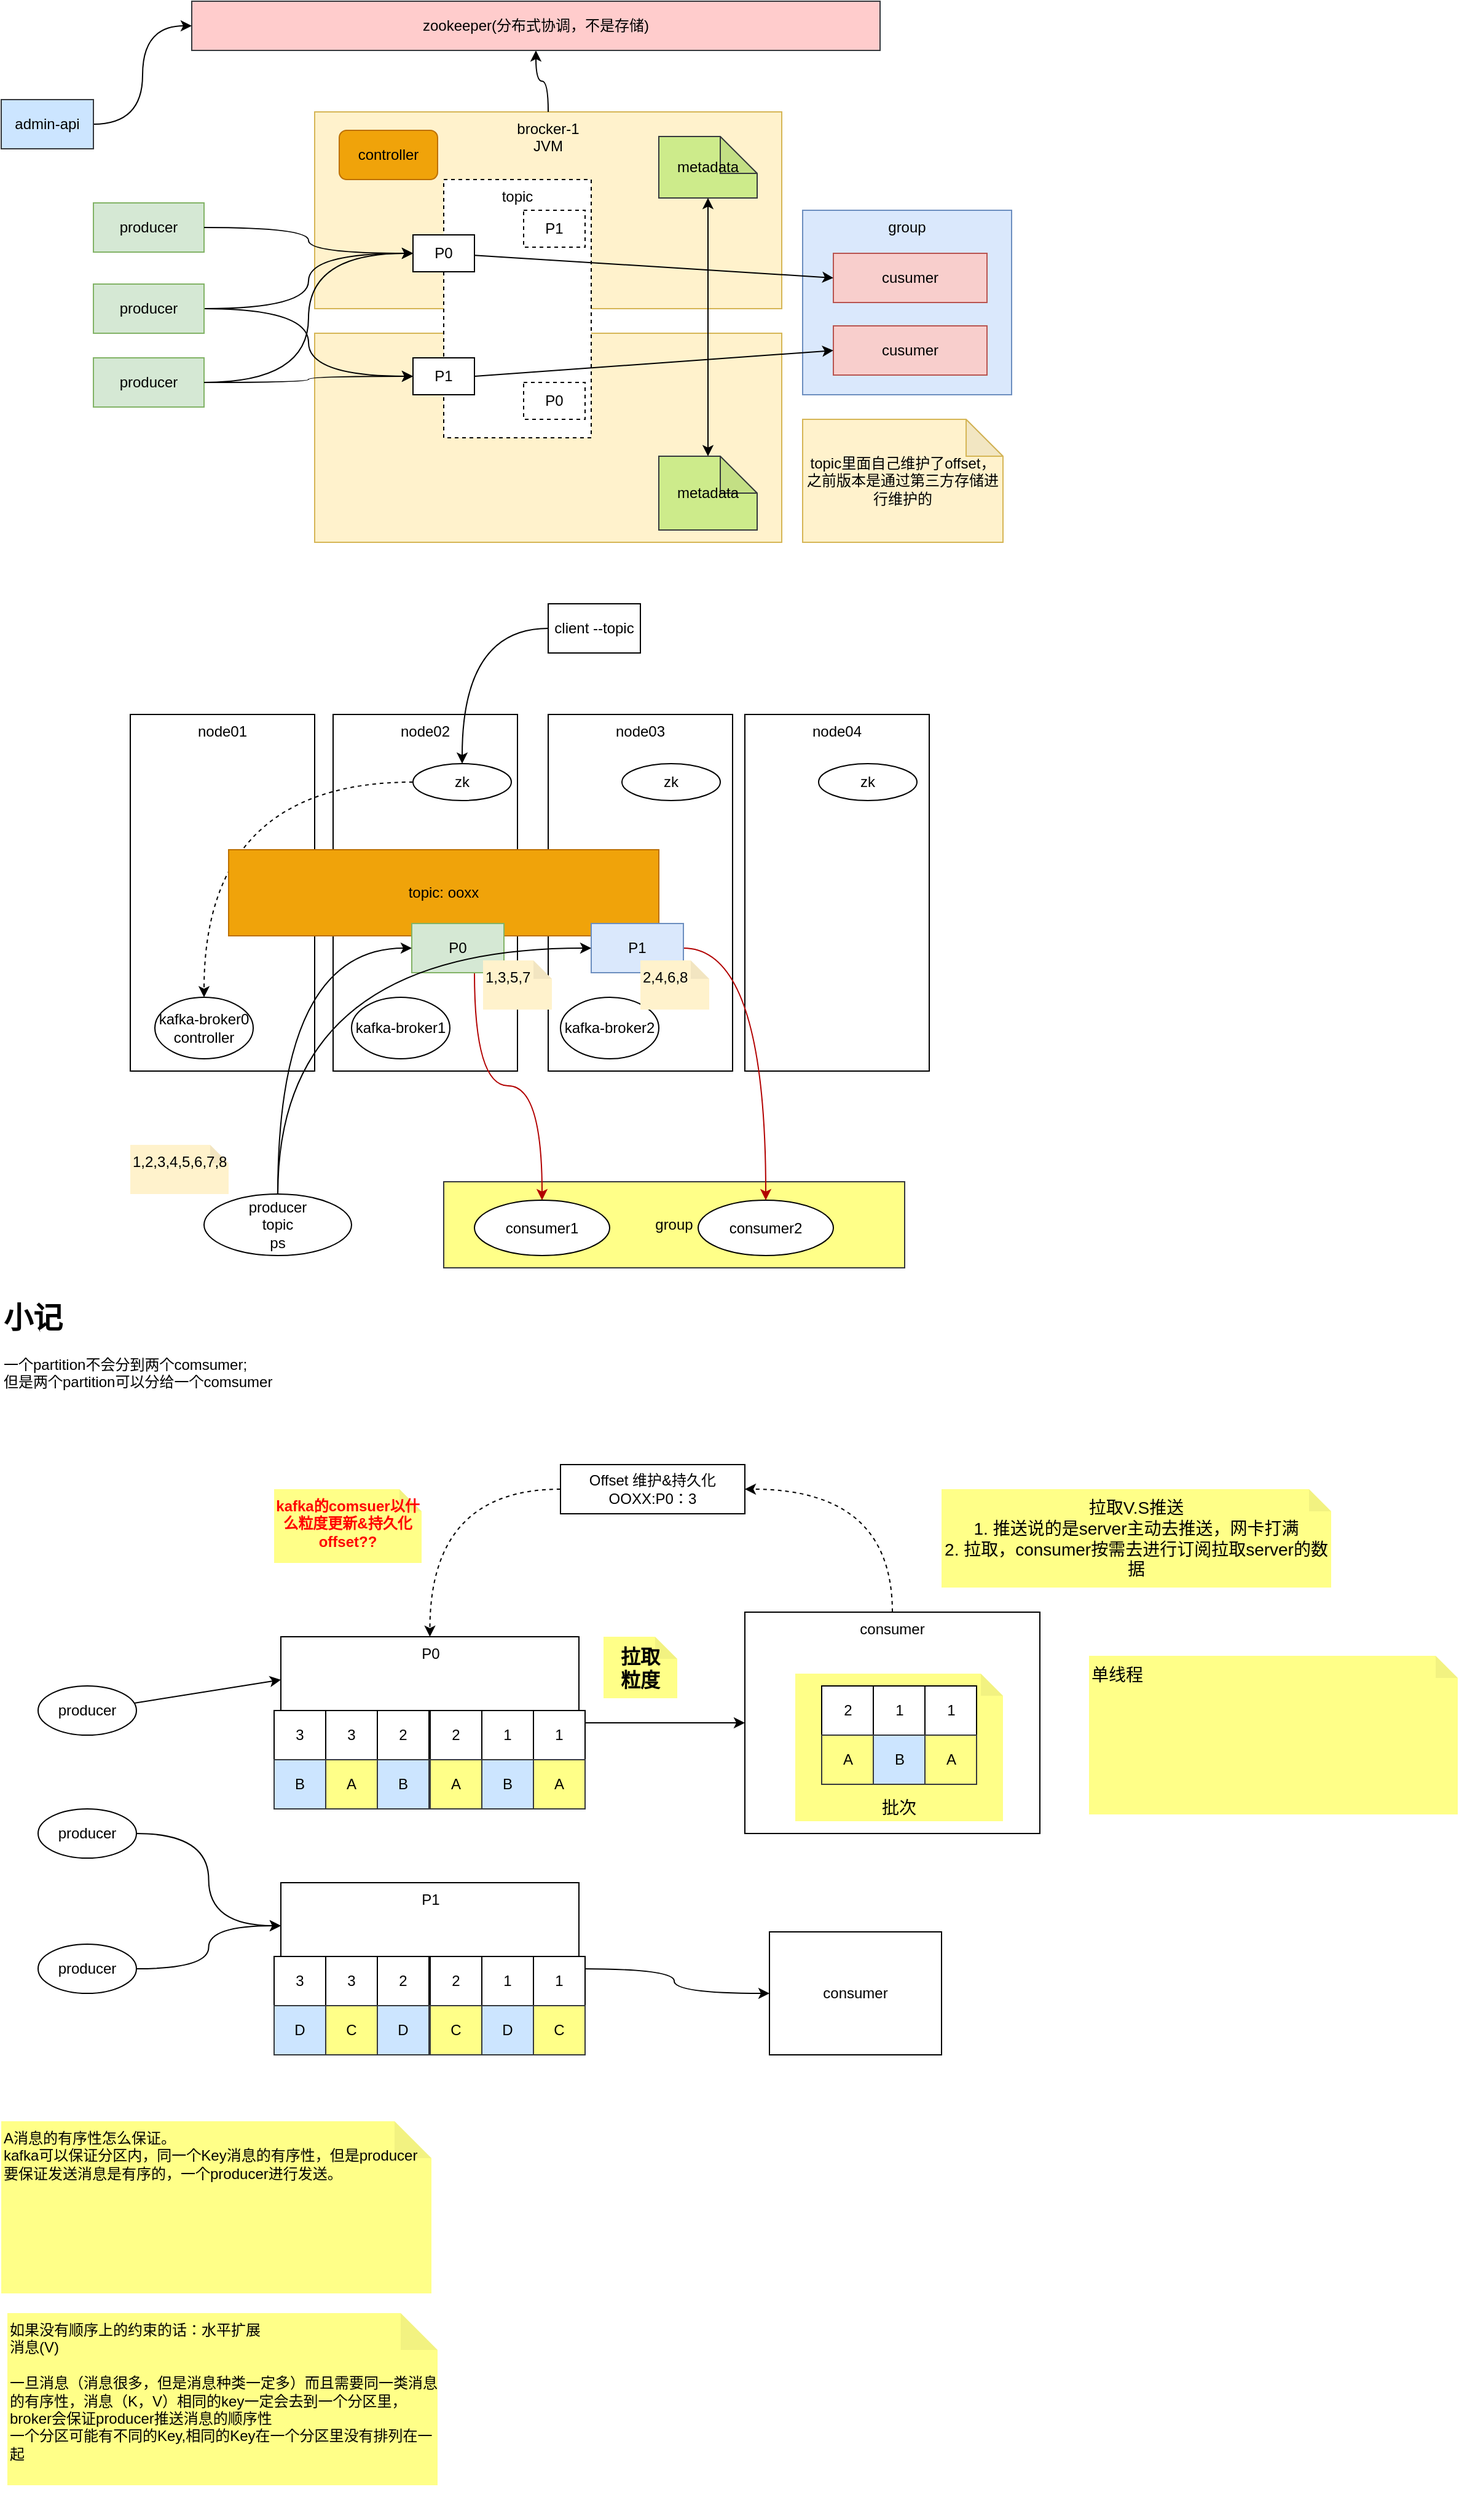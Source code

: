 <mxfile version="24.4.5" type="github">
  <diagram name="第 1 页" id="M_x8-9DKoYfC3ThnBNaP">
    <mxGraphModel dx="934" dy="494" grid="1" gridSize="10" guides="1" tooltips="1" connect="1" arrows="1" fold="1" page="1" pageScale="1" pageWidth="827" pageHeight="1169" math="0" shadow="0">
      <root>
        <mxCell id="0" />
        <mxCell id="1" parent="0" />
        <mxCell id="aGrZsIu07CaAuVC8-_KM-91" style="edgeStyle=orthogonalEdgeStyle;curved=1;rounded=0;orthogonalLoop=1;jettySize=auto;html=1;entryX=1;entryY=0.5;entryDx=0;entryDy=0;dashed=1;" parent="1" source="aGrZsIu07CaAuVC8-_KM-76" target="aGrZsIu07CaAuVC8-_KM-90" edge="1">
          <mxGeometry relative="1" as="geometry" />
        </mxCell>
        <mxCell id="aGrZsIu07CaAuVC8-_KM-76" value="consumer" style="rounded=0;whiteSpace=wrap;html=1;align=center;verticalAlign=top;" parent="1" vertex="1">
          <mxGeometry x="610" y="1340" width="240" height="180" as="geometry" />
        </mxCell>
        <mxCell id="aGrZsIu07CaAuVC8-_KM-89" value="批次" style="shape=note;whiteSpace=wrap;html=1;backgroundOutline=1;darkOpacity=0.05;fillColor=#ffff88;strokeColor=none;horizontal=1;align=center;verticalAlign=bottom;size=18;fontSize=14;" parent="1" vertex="1">
          <mxGeometry x="651" y="1390" width="169" height="120" as="geometry" />
        </mxCell>
        <mxCell id="aGrZsIu07CaAuVC8-_KM-38" value="group" style="rounded=0;whiteSpace=wrap;html=1;align=center;verticalAlign=middle;fillColor=#ffff88;strokeColor=#36393d;" parent="1" vertex="1">
          <mxGeometry x="365" y="990" width="375" height="70" as="geometry" />
        </mxCell>
        <mxCell id="SnEAZ-Wm8pNj-YNNooDd-13" value="brocker-2&lt;div&gt;JVM&lt;/div&gt;" style="rounded=0;whiteSpace=wrap;html=1;align=center;verticalAlign=top;horizontal=1;fillColor=#fff2cc;strokeColor=#d6b656;" parent="1" vertex="1">
          <mxGeometry x="260" y="300" width="380" height="170" as="geometry" />
        </mxCell>
        <mxCell id="SnEAZ-Wm8pNj-YNNooDd-12" value="brocker-1&lt;div&gt;JVM&lt;/div&gt;" style="rounded=0;whiteSpace=wrap;html=1;align=center;verticalAlign=top;horizontal=1;fillColor=#fff2cc;strokeColor=#d6b656;" parent="1" vertex="1">
          <mxGeometry x="260" y="120" width="380" height="160" as="geometry" />
        </mxCell>
        <mxCell id="SnEAZ-Wm8pNj-YNNooDd-2" value="producer" style="rounded=0;whiteSpace=wrap;html=1;fillColor=#d5e8d4;strokeColor=#82b366;" parent="1" vertex="1">
          <mxGeometry x="80" y="194" width="90" height="40" as="geometry" />
        </mxCell>
        <mxCell id="SnEAZ-Wm8pNj-YNNooDd-28" style="edgeStyle=orthogonalEdgeStyle;rounded=0;orthogonalLoop=1;jettySize=auto;html=1;entryX=0;entryY=0.5;entryDx=0;entryDy=0;curved=1;" parent="1" source="SnEAZ-Wm8pNj-YNNooDd-3" target="SnEAZ-Wm8pNj-YNNooDd-15" edge="1">
          <mxGeometry relative="1" as="geometry" />
        </mxCell>
        <mxCell id="SnEAZ-Wm8pNj-YNNooDd-29" style="edgeStyle=orthogonalEdgeStyle;rounded=0;orthogonalLoop=1;jettySize=auto;html=1;entryX=0;entryY=0.5;entryDx=0;entryDy=0;curved=1;" parent="1" source="SnEAZ-Wm8pNj-YNNooDd-3" target="SnEAZ-Wm8pNj-YNNooDd-16" edge="1">
          <mxGeometry relative="1" as="geometry" />
        </mxCell>
        <mxCell id="SnEAZ-Wm8pNj-YNNooDd-3" value="producer" style="rounded=0;whiteSpace=wrap;html=1;fillColor=#d5e8d4;strokeColor=#82b366;" parent="1" vertex="1">
          <mxGeometry x="80" y="260" width="90" height="40" as="geometry" />
        </mxCell>
        <mxCell id="SnEAZ-Wm8pNj-YNNooDd-4" value="producer" style="rounded=0;whiteSpace=wrap;html=1;fillColor=#d5e8d4;strokeColor=#82b366;" parent="1" vertex="1">
          <mxGeometry x="80" y="320" width="90" height="40" as="geometry" />
        </mxCell>
        <mxCell id="SnEAZ-Wm8pNj-YNNooDd-20" style="edgeStyle=orthogonalEdgeStyle;rounded=0;orthogonalLoop=1;jettySize=auto;html=1;exitX=0.5;exitY=0;exitDx=0;exitDy=0;entryX=0.5;entryY=1;entryDx=0;entryDy=0;curved=1;" parent="1" source="SnEAZ-Wm8pNj-YNNooDd-12" target="SnEAZ-Wm8pNj-YNNooDd-19" edge="1">
          <mxGeometry relative="1" as="geometry" />
        </mxCell>
        <mxCell id="SnEAZ-Wm8pNj-YNNooDd-14" value="topic" style="rounded=0;whiteSpace=wrap;html=1;dashed=1;verticalAlign=top;" parent="1" vertex="1">
          <mxGeometry x="365" y="175" width="120" height="210" as="geometry" />
        </mxCell>
        <mxCell id="SnEAZ-Wm8pNj-YNNooDd-15" value="P0" style="rounded=0;whiteSpace=wrap;html=1;align=center;verticalAlign=middle;" parent="1" vertex="1">
          <mxGeometry x="340" y="220" width="50" height="30" as="geometry" />
        </mxCell>
        <mxCell id="SnEAZ-Wm8pNj-YNNooDd-16" value="P1" style="rounded=0;whiteSpace=wrap;html=1;align=center;verticalAlign=middle;" parent="1" vertex="1">
          <mxGeometry x="340" y="320" width="50" height="30" as="geometry" />
        </mxCell>
        <mxCell id="SnEAZ-Wm8pNj-YNNooDd-17" value="P1" style="rounded=0;whiteSpace=wrap;html=1;align=center;verticalAlign=middle;dashed=1;" parent="1" vertex="1">
          <mxGeometry x="430" y="200" width="50" height="30" as="geometry" />
        </mxCell>
        <mxCell id="SnEAZ-Wm8pNj-YNNooDd-18" value="P0" style="rounded=0;whiteSpace=wrap;html=1;align=center;verticalAlign=middle;dashed=1;" parent="1" vertex="1">
          <mxGeometry x="430" y="340" width="50" height="30" as="geometry" />
        </mxCell>
        <mxCell id="SnEAZ-Wm8pNj-YNNooDd-19" value="zookeeper(分布式协调，不是存储)" style="rounded=0;whiteSpace=wrap;html=1;fillColor=#ffcccc;strokeColor=#36393d;" parent="1" vertex="1">
          <mxGeometry x="160" y="30" width="560" height="40" as="geometry" />
        </mxCell>
        <mxCell id="SnEAZ-Wm8pNj-YNNooDd-23" style="edgeStyle=orthogonalEdgeStyle;rounded=0;orthogonalLoop=1;jettySize=auto;html=1;entryX=0;entryY=0.5;entryDx=0;entryDy=0;curved=1;" parent="1" source="SnEAZ-Wm8pNj-YNNooDd-21" target="SnEAZ-Wm8pNj-YNNooDd-19" edge="1">
          <mxGeometry relative="1" as="geometry" />
        </mxCell>
        <mxCell id="SnEAZ-Wm8pNj-YNNooDd-21" value="admin-api" style="rounded=0;whiteSpace=wrap;html=1;align=center;verticalAlign=middle;fillColor=#cce5ff;strokeColor=#36393d;" parent="1" vertex="1">
          <mxGeometry x="5" y="110" width="75" height="40" as="geometry" />
        </mxCell>
        <mxCell id="SnEAZ-Wm8pNj-YNNooDd-24" style="edgeStyle=orthogonalEdgeStyle;rounded=0;orthogonalLoop=1;jettySize=auto;html=1;entryX=0;entryY=0.5;entryDx=0;entryDy=0;curved=1;" parent="1" source="SnEAZ-Wm8pNj-YNNooDd-2" target="SnEAZ-Wm8pNj-YNNooDd-15" edge="1">
          <mxGeometry relative="1" as="geometry" />
        </mxCell>
        <mxCell id="SnEAZ-Wm8pNj-YNNooDd-25" style="edgeStyle=orthogonalEdgeStyle;rounded=0;orthogonalLoop=1;jettySize=auto;html=1;curved=1;" parent="1" source="SnEAZ-Wm8pNj-YNNooDd-4" target="SnEAZ-Wm8pNj-YNNooDd-16" edge="1">
          <mxGeometry relative="1" as="geometry" />
        </mxCell>
        <mxCell id="SnEAZ-Wm8pNj-YNNooDd-26" style="edgeStyle=orthogonalEdgeStyle;rounded=0;orthogonalLoop=1;jettySize=auto;html=1;entryX=0;entryY=0.5;entryDx=0;entryDy=0;curved=1;" parent="1" source="SnEAZ-Wm8pNj-YNNooDd-4" target="SnEAZ-Wm8pNj-YNNooDd-15" edge="1">
          <mxGeometry relative="1" as="geometry" />
        </mxCell>
        <mxCell id="SnEAZ-Wm8pNj-YNNooDd-30" value="metadata" style="shape=note;whiteSpace=wrap;html=1;backgroundOutline=1;darkOpacity=0.05;fillColor=#cdeb8b;strokeColor=#36393d;" parent="1" vertex="1">
          <mxGeometry x="540" y="140" width="80" height="50" as="geometry" />
        </mxCell>
        <mxCell id="SnEAZ-Wm8pNj-YNNooDd-31" value="metadata" style="shape=note;whiteSpace=wrap;html=1;backgroundOutline=1;darkOpacity=0.05;fillColor=#cdeb8b;strokeColor=#36393d;" parent="1" vertex="1">
          <mxGeometry x="540" y="400" width="80" height="60" as="geometry" />
        </mxCell>
        <mxCell id="SnEAZ-Wm8pNj-YNNooDd-33" value="" style="endArrow=classic;startArrow=classic;html=1;rounded=0;entryX=0.5;entryY=1;entryDx=0;entryDy=0;entryPerimeter=0;exitX=0.5;exitY=0;exitDx=0;exitDy=0;exitPerimeter=0;" parent="1" source="SnEAZ-Wm8pNj-YNNooDd-31" target="SnEAZ-Wm8pNj-YNNooDd-30" edge="1">
          <mxGeometry width="50" height="50" relative="1" as="geometry">
            <mxPoint x="540" y="310" as="sourcePoint" />
            <mxPoint x="590" y="260" as="targetPoint" />
          </mxGeometry>
        </mxCell>
        <mxCell id="SnEAZ-Wm8pNj-YNNooDd-35" value="topic里面自己维护了offset，之前版本是通过第三方存储进行维护的" style="shape=note;whiteSpace=wrap;html=1;backgroundOutline=1;darkOpacity=0.05;fillColor=#fff2cc;strokeColor=#d6b656;horizontal=1;align=center;verticalAlign=middle;" parent="1" vertex="1">
          <mxGeometry x="657" y="370" width="163" height="100" as="geometry" />
        </mxCell>
        <mxCell id="aGrZsIu07CaAuVC8-_KM-1" value="group" style="rounded=0;whiteSpace=wrap;html=1;align=center;verticalAlign=top;fillColor=#dae8fc;strokeColor=#6c8ebf;" parent="1" vertex="1">
          <mxGeometry x="657" y="200" width="170" height="150" as="geometry" />
        </mxCell>
        <mxCell id="aGrZsIu07CaAuVC8-_KM-2" value="cusumer" style="rounded=0;whiteSpace=wrap;html=1;align=center;verticalAlign=middle;fillColor=#f8cecc;strokeColor=#b85450;" parent="1" vertex="1">
          <mxGeometry x="682" y="235" width="125" height="40" as="geometry" />
        </mxCell>
        <mxCell id="aGrZsIu07CaAuVC8-_KM-3" value="cusumer" style="rounded=0;whiteSpace=wrap;html=1;align=center;verticalAlign=middle;fillColor=#f8cecc;strokeColor=#b85450;" parent="1" vertex="1">
          <mxGeometry x="682" y="294" width="125" height="40" as="geometry" />
        </mxCell>
        <mxCell id="aGrZsIu07CaAuVC8-_KM-6" style="rounded=0;orthogonalLoop=1;jettySize=auto;html=1;exitX=1;exitY=0.5;exitDx=0;exitDy=0;entryX=0;entryY=0.5;entryDx=0;entryDy=0;" parent="1" source="SnEAZ-Wm8pNj-YNNooDd-16" target="aGrZsIu07CaAuVC8-_KM-3" edge="1">
          <mxGeometry relative="1" as="geometry" />
        </mxCell>
        <mxCell id="aGrZsIu07CaAuVC8-_KM-4" style="rounded=1;orthogonalLoop=1;jettySize=auto;html=1;entryX=0;entryY=0.5;entryDx=0;entryDy=0;curved=0;" parent="1" source="SnEAZ-Wm8pNj-YNNooDd-15" target="aGrZsIu07CaAuVC8-_KM-2" edge="1">
          <mxGeometry relative="1" as="geometry" />
        </mxCell>
        <mxCell id="aGrZsIu07CaAuVC8-_KM-7" value="controller" style="rounded=1;whiteSpace=wrap;html=1;fillColor=#f0a30a;fontColor=#000000;strokeColor=#BD7000;" parent="1" vertex="1">
          <mxGeometry x="280" y="135" width="80" height="40" as="geometry" />
        </mxCell>
        <mxCell id="aGrZsIu07CaAuVC8-_KM-8" value="node01" style="rounded=0;whiteSpace=wrap;html=1;align=center;verticalAlign=top;" parent="1" vertex="1">
          <mxGeometry x="110" y="610" width="150" height="290" as="geometry" />
        </mxCell>
        <mxCell id="aGrZsIu07CaAuVC8-_KM-9" value="node02" style="rounded=0;whiteSpace=wrap;html=1;align=center;verticalAlign=top;" parent="1" vertex="1">
          <mxGeometry x="275" y="610" width="150" height="290" as="geometry" />
        </mxCell>
        <mxCell id="aGrZsIu07CaAuVC8-_KM-10" value="node03" style="rounded=0;whiteSpace=wrap;html=1;align=center;verticalAlign=top;" parent="1" vertex="1">
          <mxGeometry x="450" y="610" width="150" height="290" as="geometry" />
        </mxCell>
        <mxCell id="aGrZsIu07CaAuVC8-_KM-11" value="node04" style="rounded=0;whiteSpace=wrap;html=1;align=center;verticalAlign=top;" parent="1" vertex="1">
          <mxGeometry x="610" y="610" width="150" height="290" as="geometry" />
        </mxCell>
        <mxCell id="aGrZsIu07CaAuVC8-_KM-20" style="edgeStyle=orthogonalEdgeStyle;rounded=0;orthogonalLoop=1;jettySize=auto;html=1;curved=1;strokeColor=default;dashed=1;" parent="1" source="aGrZsIu07CaAuVC8-_KM-12" target="aGrZsIu07CaAuVC8-_KM-15" edge="1">
          <mxGeometry relative="1" as="geometry" />
        </mxCell>
        <mxCell id="aGrZsIu07CaAuVC8-_KM-12" value="zk" style="ellipse;whiteSpace=wrap;html=1;" parent="1" vertex="1">
          <mxGeometry x="340" y="650" width="80" height="30" as="geometry" />
        </mxCell>
        <mxCell id="aGrZsIu07CaAuVC8-_KM-13" value="zk" style="ellipse;whiteSpace=wrap;html=1;" parent="1" vertex="1">
          <mxGeometry x="510" y="650" width="80" height="30" as="geometry" />
        </mxCell>
        <mxCell id="aGrZsIu07CaAuVC8-_KM-14" value="zk" style="ellipse;whiteSpace=wrap;html=1;" parent="1" vertex="1">
          <mxGeometry x="670" y="650" width="80" height="30" as="geometry" />
        </mxCell>
        <mxCell id="aGrZsIu07CaAuVC8-_KM-15" value="kafka-broker0&lt;div&gt;controller&lt;/div&gt;" style="ellipse;whiteSpace=wrap;html=1;" parent="1" vertex="1">
          <mxGeometry x="130" y="840" width="80" height="50" as="geometry" />
        </mxCell>
        <mxCell id="aGrZsIu07CaAuVC8-_KM-16" value="kafka-broker1" style="ellipse;whiteSpace=wrap;html=1;" parent="1" vertex="1">
          <mxGeometry x="290" y="840" width="80" height="50" as="geometry" />
        </mxCell>
        <mxCell id="aGrZsIu07CaAuVC8-_KM-17" value="kafka-broker2" style="ellipse;whiteSpace=wrap;html=1;" parent="1" vertex="1">
          <mxGeometry x="460" y="840" width="80" height="50" as="geometry" />
        </mxCell>
        <mxCell id="aGrZsIu07CaAuVC8-_KM-19" style="rounded=0;orthogonalLoop=1;jettySize=auto;html=1;edgeStyle=orthogonalEdgeStyle;curved=1;" parent="1" source="aGrZsIu07CaAuVC8-_KM-18" target="aGrZsIu07CaAuVC8-_KM-12" edge="1">
          <mxGeometry relative="1" as="geometry" />
        </mxCell>
        <mxCell id="aGrZsIu07CaAuVC8-_KM-18" value="client --topic" style="rounded=0;whiteSpace=wrap;html=1;align=center;verticalAlign=middle;" parent="1" vertex="1">
          <mxGeometry x="450" y="520" width="75" height="40" as="geometry" />
        </mxCell>
        <mxCell id="aGrZsIu07CaAuVC8-_KM-21" value="topic: ooxx" style="rounded=0;whiteSpace=wrap;html=1;align=center;verticalAlign=middle;fillColor=#f0a30a;strokeColor=#BD7000;fontColor=#000000;" parent="1" vertex="1">
          <mxGeometry x="190" y="720" width="350" height="70" as="geometry" />
        </mxCell>
        <mxCell id="aGrZsIu07CaAuVC8-_KM-33" style="edgeStyle=orthogonalEdgeStyle;rounded=0;orthogonalLoop=1;jettySize=auto;html=1;entryX=0.5;entryY=0;entryDx=0;entryDy=0;curved=1;fillColor=#e51400;strokeColor=#B20000;" parent="1" source="aGrZsIu07CaAuVC8-_KM-22" target="aGrZsIu07CaAuVC8-_KM-31" edge="1">
          <mxGeometry relative="1" as="geometry">
            <Array as="points">
              <mxPoint x="390" y="912" />
              <mxPoint x="445" y="912" />
            </Array>
          </mxGeometry>
        </mxCell>
        <mxCell id="aGrZsIu07CaAuVC8-_KM-22" value="P0" style="rounded=0;whiteSpace=wrap;html=1;align=center;verticalAlign=middle;fillColor=#d5e8d4;strokeColor=#82b366;" parent="1" vertex="1">
          <mxGeometry x="339" y="780" width="75" height="40" as="geometry" />
        </mxCell>
        <mxCell id="aGrZsIu07CaAuVC8-_KM-35" style="edgeStyle=orthogonalEdgeStyle;rounded=0;orthogonalLoop=1;jettySize=auto;html=1;entryX=0.5;entryY=0;entryDx=0;entryDy=0;curved=1;fillColor=#e51400;strokeColor=#B20000;" parent="1" source="aGrZsIu07CaAuVC8-_KM-23" target="aGrZsIu07CaAuVC8-_KM-34" edge="1">
          <mxGeometry relative="1" as="geometry" />
        </mxCell>
        <mxCell id="aGrZsIu07CaAuVC8-_KM-23" value="P1" style="rounded=0;whiteSpace=wrap;html=1;align=center;verticalAlign=middle;fillColor=#dae8fc;strokeColor=#6c8ebf;" parent="1" vertex="1">
          <mxGeometry x="485" y="780" width="75" height="40" as="geometry" />
        </mxCell>
        <mxCell id="aGrZsIu07CaAuVC8-_KM-26" style="edgeStyle=orthogonalEdgeStyle;rounded=0;orthogonalLoop=1;jettySize=auto;html=1;entryX=0;entryY=0.5;entryDx=0;entryDy=0;curved=1;exitX=0.5;exitY=0;exitDx=0;exitDy=0;" parent="1" source="aGrZsIu07CaAuVC8-_KM-24" target="aGrZsIu07CaAuVC8-_KM-22" edge="1">
          <mxGeometry relative="1" as="geometry" />
        </mxCell>
        <mxCell id="aGrZsIu07CaAuVC8-_KM-27" style="edgeStyle=orthogonalEdgeStyle;rounded=0;orthogonalLoop=1;jettySize=auto;html=1;entryX=0;entryY=0.5;entryDx=0;entryDy=0;curved=1;exitX=0.5;exitY=0;exitDx=0;exitDy=0;" parent="1" source="aGrZsIu07CaAuVC8-_KM-24" target="aGrZsIu07CaAuVC8-_KM-23" edge="1">
          <mxGeometry relative="1" as="geometry" />
        </mxCell>
        <mxCell id="aGrZsIu07CaAuVC8-_KM-24" value="producer&lt;div&gt;topic&lt;/div&gt;&lt;div&gt;ps&lt;/div&gt;" style="ellipse;whiteSpace=wrap;html=1;" parent="1" vertex="1">
          <mxGeometry x="170" y="1000" width="120" height="50" as="geometry" />
        </mxCell>
        <mxCell id="aGrZsIu07CaAuVC8-_KM-25" value="1,2,3,4,5,6,7,8" style="shape=note;whiteSpace=wrap;html=1;backgroundOutline=1;darkOpacity=0.05;fillColor=#fff2cc;strokeColor=none;horizontal=1;align=left;verticalAlign=top;size=15;" parent="1" vertex="1">
          <mxGeometry x="110" y="960" width="80" height="40" as="geometry" />
        </mxCell>
        <mxCell id="aGrZsIu07CaAuVC8-_KM-28" value="1,3,5,7" style="shape=note;whiteSpace=wrap;html=1;backgroundOutline=1;darkOpacity=0.05;fillColor=#fff2cc;strokeColor=none;horizontal=1;align=left;verticalAlign=top;size=15;" parent="1" vertex="1">
          <mxGeometry x="397" y="810" width="56" height="40" as="geometry" />
        </mxCell>
        <mxCell id="aGrZsIu07CaAuVC8-_KM-30" value="2,4,6,8" style="shape=note;whiteSpace=wrap;html=1;backgroundOutline=1;darkOpacity=0.05;fillColor=#fff2cc;strokeColor=none;horizontal=1;align=left;verticalAlign=top;size=15;" parent="1" vertex="1">
          <mxGeometry x="525" y="810" width="56" height="40" as="geometry" />
        </mxCell>
        <mxCell id="aGrZsIu07CaAuVC8-_KM-31" value="consumer1" style="ellipse;whiteSpace=wrap;html=1;" parent="1" vertex="1">
          <mxGeometry x="390" y="1005" width="110" height="45" as="geometry" />
        </mxCell>
        <mxCell id="aGrZsIu07CaAuVC8-_KM-34" value="consumer2" style="ellipse;whiteSpace=wrap;html=1;" parent="1" vertex="1">
          <mxGeometry x="572" y="1005" width="110" height="45" as="geometry" />
        </mxCell>
        <mxCell id="aGrZsIu07CaAuVC8-_KM-37" value="&lt;h1 style=&quot;margin-top: 0px;&quot;&gt;小记&lt;/h1&gt;&lt;div&gt;一个partition不会分到两个comsumer;&lt;/div&gt;&lt;div&gt;但是两个partition可以分给一个comsumer&lt;/div&gt;" style="text;html=1;whiteSpace=wrap;overflow=hidden;rounded=0;" parent="1" vertex="1">
          <mxGeometry x="5" y="1080" width="365" height="80" as="geometry" />
        </mxCell>
        <mxCell id="aGrZsIu07CaAuVC8-_KM-39" value="如果没有顺序上的约束的话：水平扩展&lt;div&gt;消息(V)&lt;/div&gt;&lt;div&gt;&lt;br&gt;&lt;/div&gt;&lt;div&gt;一旦消息（消息很多，但是消息种类一定多）而且需要同一类消息的有序性，&lt;span style=&quot;background-color: initial;&quot;&gt;消息（K，V）相同的key一定会去到一个分区里，broker会保证producer推送消息的顺序性&lt;/span&gt;&lt;/div&gt;&lt;div&gt;&lt;span style=&quot;background-color: initial;&quot;&gt;一个分区可能有不同的Key,相同的Key在一个分区里没有排列在一起&lt;/span&gt;&lt;/div&gt;&lt;div&gt;&lt;span style=&quot;background-color: initial;&quot;&gt;&lt;br&gt;&lt;/span&gt;&lt;/div&gt;&lt;div&gt;&lt;br&gt;&lt;/div&gt;" style="shape=note;whiteSpace=wrap;html=1;backgroundOutline=1;darkOpacity=0.05;fillColor=#ffff88;strokeColor=none;horizontal=1;align=left;verticalAlign=top;" parent="1" vertex="1">
          <mxGeometry x="10" y="1910" width="350" height="140" as="geometry" />
        </mxCell>
        <mxCell id="aGrZsIu07CaAuVC8-_KM-78" style="edgeStyle=orthogonalEdgeStyle;curved=1;rounded=0;orthogonalLoop=1;jettySize=auto;html=1;" parent="1" source="aGrZsIu07CaAuVC8-_KM-40" target="aGrZsIu07CaAuVC8-_KM-76" edge="1">
          <mxGeometry relative="1" as="geometry" />
        </mxCell>
        <mxCell id="aGrZsIu07CaAuVC8-_KM-40" value="P0" style="rounded=0;whiteSpace=wrap;html=1;align=center;verticalAlign=top;" parent="1" vertex="1">
          <mxGeometry x="232.5" y="1360" width="242.5" height="140" as="geometry" />
        </mxCell>
        <mxCell id="aGrZsIu07CaAuVC8-_KM-79" style="edgeStyle=orthogonalEdgeStyle;curved=1;rounded=0;orthogonalLoop=1;jettySize=auto;html=1;entryX=0;entryY=0.5;entryDx=0;entryDy=0;" parent="1" source="aGrZsIu07CaAuVC8-_KM-41" target="aGrZsIu07CaAuVC8-_KM-77" edge="1">
          <mxGeometry relative="1" as="geometry" />
        </mxCell>
        <mxCell id="aGrZsIu07CaAuVC8-_KM-41" value="P1" style="rounded=0;whiteSpace=wrap;html=1;align=center;verticalAlign=top;" parent="1" vertex="1">
          <mxGeometry x="232.5" y="1560" width="242.5" height="140" as="geometry" />
        </mxCell>
        <mxCell id="aGrZsIu07CaAuVC8-_KM-71" style="rounded=0;orthogonalLoop=1;jettySize=auto;html=1;entryX=0;entryY=0.25;entryDx=0;entryDy=0;" parent="1" source="aGrZsIu07CaAuVC8-_KM-42" target="aGrZsIu07CaAuVC8-_KM-40" edge="1">
          <mxGeometry relative="1" as="geometry" />
        </mxCell>
        <mxCell id="aGrZsIu07CaAuVC8-_KM-42" value="producer" style="ellipse;whiteSpace=wrap;html=1;" parent="1" vertex="1">
          <mxGeometry x="35" y="1400" width="80" height="40" as="geometry" />
        </mxCell>
        <mxCell id="aGrZsIu07CaAuVC8-_KM-75" style="edgeStyle=orthogonalEdgeStyle;curved=1;rounded=0;orthogonalLoop=1;jettySize=auto;html=1;entryX=0;entryY=0.25;entryDx=0;entryDy=0;" parent="1" source="aGrZsIu07CaAuVC8-_KM-43" target="aGrZsIu07CaAuVC8-_KM-41" edge="1">
          <mxGeometry relative="1" as="geometry" />
        </mxCell>
        <mxCell id="aGrZsIu07CaAuVC8-_KM-43" value="producer" style="ellipse;whiteSpace=wrap;html=1;" parent="1" vertex="1">
          <mxGeometry x="35" y="1610" width="80" height="40" as="geometry" />
        </mxCell>
        <mxCell id="aGrZsIu07CaAuVC8-_KM-72" style="edgeStyle=orthogonalEdgeStyle;curved=1;rounded=0;orthogonalLoop=1;jettySize=auto;html=1;entryX=0;entryY=0.25;entryDx=0;entryDy=0;" parent="1" source="aGrZsIu07CaAuVC8-_KM-44" target="aGrZsIu07CaAuVC8-_KM-41" edge="1">
          <mxGeometry relative="1" as="geometry" />
        </mxCell>
        <mxCell id="aGrZsIu07CaAuVC8-_KM-44" value="producer" style="ellipse;whiteSpace=wrap;html=1;" parent="1" vertex="1">
          <mxGeometry x="35" y="1500" width="80" height="40" as="geometry" />
        </mxCell>
        <mxCell id="aGrZsIu07CaAuVC8-_KM-45" value="3" style="rounded=0;whiteSpace=wrap;html=1;align=center;verticalAlign=middle;" parent="1" vertex="1">
          <mxGeometry x="227" y="1420" width="42" height="40" as="geometry" />
        </mxCell>
        <mxCell id="aGrZsIu07CaAuVC8-_KM-46" value="B" style="rounded=0;whiteSpace=wrap;html=1;align=center;verticalAlign=middle;fillColor=#cce5ff;strokeColor=#36393d;" parent="1" vertex="1">
          <mxGeometry x="227" y="1460" width="42" height="40" as="geometry" />
        </mxCell>
        <mxCell id="aGrZsIu07CaAuVC8-_KM-47" value="3" style="rounded=0;whiteSpace=wrap;html=1;align=center;verticalAlign=middle;" parent="1" vertex="1">
          <mxGeometry x="269" y="1420" width="42" height="40" as="geometry" />
        </mxCell>
        <mxCell id="aGrZsIu07CaAuVC8-_KM-48" value="A" style="rounded=0;whiteSpace=wrap;html=1;align=center;verticalAlign=middle;fillColor=#ffff88;strokeColor=#36393d;" parent="1" vertex="1">
          <mxGeometry x="269" y="1460" width="42" height="40" as="geometry" />
        </mxCell>
        <mxCell id="aGrZsIu07CaAuVC8-_KM-49" value="2" style="rounded=0;whiteSpace=wrap;html=1;align=center;verticalAlign=middle;" parent="1" vertex="1">
          <mxGeometry x="311" y="1420" width="42" height="40" as="geometry" />
        </mxCell>
        <mxCell id="aGrZsIu07CaAuVC8-_KM-50" value="B" style="rounded=0;whiteSpace=wrap;html=1;align=center;verticalAlign=middle;fillColor=#cce5ff;strokeColor=#36393d;" parent="1" vertex="1">
          <mxGeometry x="311" y="1460" width="42" height="40" as="geometry" />
        </mxCell>
        <mxCell id="aGrZsIu07CaAuVC8-_KM-51" value="2" style="rounded=0;whiteSpace=wrap;html=1;align=center;verticalAlign=middle;" parent="1" vertex="1">
          <mxGeometry x="354" y="1420" width="42" height="40" as="geometry" />
        </mxCell>
        <mxCell id="aGrZsIu07CaAuVC8-_KM-52" value="A" style="rounded=0;whiteSpace=wrap;html=1;align=center;verticalAlign=middle;fillColor=#ffff88;strokeColor=#36393d;" parent="1" vertex="1">
          <mxGeometry x="354" y="1460" width="42" height="40" as="geometry" />
        </mxCell>
        <mxCell id="aGrZsIu07CaAuVC8-_KM-53" value="1" style="rounded=0;whiteSpace=wrap;html=1;align=center;verticalAlign=middle;" parent="1" vertex="1">
          <mxGeometry x="396" y="1420" width="42" height="40" as="geometry" />
        </mxCell>
        <mxCell id="aGrZsIu07CaAuVC8-_KM-54" value="B" style="rounded=0;whiteSpace=wrap;html=1;align=center;verticalAlign=middle;fillColor=#cce5ff;strokeColor=#36393d;" parent="1" vertex="1">
          <mxGeometry x="396" y="1460" width="42" height="40" as="geometry" />
        </mxCell>
        <mxCell id="aGrZsIu07CaAuVC8-_KM-55" value="1" style="rounded=0;whiteSpace=wrap;html=1;align=center;verticalAlign=middle;" parent="1" vertex="1">
          <mxGeometry x="438" y="1420" width="42" height="40" as="geometry" />
        </mxCell>
        <mxCell id="aGrZsIu07CaAuVC8-_KM-56" value="A" style="rounded=0;whiteSpace=wrap;html=1;align=center;verticalAlign=middle;fillColor=#ffff88;strokeColor=#36393d;" parent="1" vertex="1">
          <mxGeometry x="438" y="1460" width="42" height="40" as="geometry" />
        </mxCell>
        <mxCell id="aGrZsIu07CaAuVC8-_KM-59" value="3" style="rounded=0;whiteSpace=wrap;html=1;align=center;verticalAlign=middle;" parent="1" vertex="1">
          <mxGeometry x="227" y="1620" width="42" height="40" as="geometry" />
        </mxCell>
        <mxCell id="aGrZsIu07CaAuVC8-_KM-60" value="D" style="rounded=0;whiteSpace=wrap;html=1;align=center;verticalAlign=middle;fillColor=#cce5ff;strokeColor=#36393d;" parent="1" vertex="1">
          <mxGeometry x="227" y="1660" width="42" height="40" as="geometry" />
        </mxCell>
        <mxCell id="aGrZsIu07CaAuVC8-_KM-61" value="3" style="rounded=0;whiteSpace=wrap;html=1;align=center;verticalAlign=middle;" parent="1" vertex="1">
          <mxGeometry x="269" y="1620" width="42" height="40" as="geometry" />
        </mxCell>
        <mxCell id="aGrZsIu07CaAuVC8-_KM-62" value="C" style="rounded=0;whiteSpace=wrap;html=1;align=center;verticalAlign=middle;fillColor=#ffff88;strokeColor=#36393d;" parent="1" vertex="1">
          <mxGeometry x="269" y="1660" width="42" height="40" as="geometry" />
        </mxCell>
        <mxCell id="aGrZsIu07CaAuVC8-_KM-63" value="2" style="rounded=0;whiteSpace=wrap;html=1;align=center;verticalAlign=middle;" parent="1" vertex="1">
          <mxGeometry x="311" y="1620" width="42" height="40" as="geometry" />
        </mxCell>
        <mxCell id="aGrZsIu07CaAuVC8-_KM-64" value="D" style="rounded=0;whiteSpace=wrap;html=1;align=center;verticalAlign=middle;fillColor=#cce5ff;strokeColor=#36393d;" parent="1" vertex="1">
          <mxGeometry x="311" y="1660" width="42" height="40" as="geometry" />
        </mxCell>
        <mxCell id="aGrZsIu07CaAuVC8-_KM-65" value="2" style="rounded=0;whiteSpace=wrap;html=1;align=center;verticalAlign=middle;" parent="1" vertex="1">
          <mxGeometry x="354" y="1620" width="42" height="40" as="geometry" />
        </mxCell>
        <mxCell id="aGrZsIu07CaAuVC8-_KM-66" value="C" style="rounded=0;whiteSpace=wrap;html=1;align=center;verticalAlign=middle;fillColor=#ffff88;strokeColor=#36393d;" parent="1" vertex="1">
          <mxGeometry x="354" y="1660" width="42" height="40" as="geometry" />
        </mxCell>
        <mxCell id="aGrZsIu07CaAuVC8-_KM-67" value="1" style="rounded=0;whiteSpace=wrap;html=1;align=center;verticalAlign=middle;" parent="1" vertex="1">
          <mxGeometry x="396" y="1620" width="42" height="40" as="geometry" />
        </mxCell>
        <mxCell id="aGrZsIu07CaAuVC8-_KM-68" value="D" style="rounded=0;whiteSpace=wrap;html=1;align=center;verticalAlign=middle;fillColor=#cce5ff;strokeColor=#36393d;" parent="1" vertex="1">
          <mxGeometry x="396" y="1660" width="42" height="40" as="geometry" />
        </mxCell>
        <mxCell id="aGrZsIu07CaAuVC8-_KM-69" value="1" style="rounded=0;whiteSpace=wrap;html=1;align=center;verticalAlign=middle;" parent="1" vertex="1">
          <mxGeometry x="438" y="1620" width="42" height="40" as="geometry" />
        </mxCell>
        <mxCell id="aGrZsIu07CaAuVC8-_KM-70" value="C" style="rounded=0;whiteSpace=wrap;html=1;align=center;verticalAlign=middle;fillColor=#ffff88;strokeColor=#36393d;" parent="1" vertex="1">
          <mxGeometry x="438" y="1660" width="42" height="40" as="geometry" />
        </mxCell>
        <mxCell id="aGrZsIu07CaAuVC8-_KM-73" value="&lt;div&gt;A消息的有序性怎么保证。&lt;/div&gt;&lt;div&gt;kafka可以保证分区内，同一个Key消息的有序性，但是producer要保证发送消息是有序的，一个producer进行发送。&lt;/div&gt;" style="shape=note;whiteSpace=wrap;html=1;backgroundOutline=1;darkOpacity=0.05;fillColor=#ffff88;strokeColor=none;horizontal=1;align=left;verticalAlign=top;" parent="1" vertex="1">
          <mxGeometry x="5" y="1754" width="350" height="140" as="geometry" />
        </mxCell>
        <mxCell id="aGrZsIu07CaAuVC8-_KM-77" value="consumer" style="rounded=0;whiteSpace=wrap;html=1;align=center;verticalAlign=middle;" parent="1" vertex="1">
          <mxGeometry x="630" y="1600" width="140" height="100" as="geometry" />
        </mxCell>
        <mxCell id="aGrZsIu07CaAuVC8-_KM-80" value="拉取&lt;div&gt;粒度&lt;/div&gt;" style="shape=note;whiteSpace=wrap;html=1;backgroundOutline=1;darkOpacity=0.05;fillColor=#ffff88;strokeColor=none;horizontal=1;align=center;verticalAlign=top;size=18;fontSize=16;fontStyle=1" parent="1" vertex="1">
          <mxGeometry x="495" y="1360" width="60" height="50" as="geometry" />
        </mxCell>
        <mxCell id="aGrZsIu07CaAuVC8-_KM-82" value="&lt;font style=&quot;font-size: 14px;&quot;&gt;拉取V.S推送&lt;/font&gt;&lt;div style=&quot;font-size: 14px;&quot;&gt;&lt;font style=&quot;font-size: 14px;&quot;&gt;1. 推送说的是server主动去推送，网卡打满&lt;/font&gt;&lt;/div&gt;&lt;div style=&quot;font-size: 14px;&quot;&gt;&lt;font style=&quot;font-size: 14px;&quot;&gt;2. 拉取，consumer按需去进行订阅拉取server的数据&lt;/font&gt;&lt;/div&gt;" style="shape=note;whiteSpace=wrap;html=1;backgroundOutline=1;darkOpacity=0.05;fillColor=#ffff88;strokeColor=none;horizontal=1;align=center;verticalAlign=top;size=18;" parent="1" vertex="1">
          <mxGeometry x="770" y="1240" width="317" height="80" as="geometry" />
        </mxCell>
        <mxCell id="aGrZsIu07CaAuVC8-_KM-83" value="2" style="rounded=0;whiteSpace=wrap;html=1;align=center;verticalAlign=middle;" parent="1" vertex="1">
          <mxGeometry x="672.5" y="1400" width="42" height="40" as="geometry" />
        </mxCell>
        <mxCell id="aGrZsIu07CaAuVC8-_KM-84" value="A" style="rounded=0;whiteSpace=wrap;html=1;align=center;verticalAlign=middle;fillColor=#ffff88;strokeColor=#36393d;" parent="1" vertex="1">
          <mxGeometry x="672.5" y="1440" width="42" height="40" as="geometry" />
        </mxCell>
        <mxCell id="aGrZsIu07CaAuVC8-_KM-85" value="1" style="rounded=0;whiteSpace=wrap;html=1;align=center;verticalAlign=middle;" parent="1" vertex="1">
          <mxGeometry x="714.5" y="1400" width="42" height="40" as="geometry" />
        </mxCell>
        <mxCell id="aGrZsIu07CaAuVC8-_KM-86" value="B" style="rounded=0;whiteSpace=wrap;html=1;align=center;verticalAlign=middle;fillColor=#cce5ff;strokeColor=#36393d;" parent="1" vertex="1">
          <mxGeometry x="714.5" y="1440" width="42" height="40" as="geometry" />
        </mxCell>
        <mxCell id="aGrZsIu07CaAuVC8-_KM-87" value="1" style="rounded=0;whiteSpace=wrap;html=1;align=center;verticalAlign=middle;" parent="1" vertex="1">
          <mxGeometry x="756.5" y="1400" width="42" height="40" as="geometry" />
        </mxCell>
        <mxCell id="aGrZsIu07CaAuVC8-_KM-88" value="A" style="rounded=0;whiteSpace=wrap;html=1;align=center;verticalAlign=middle;fillColor=#ffff88;strokeColor=#36393d;" parent="1" vertex="1">
          <mxGeometry x="756.5" y="1440" width="42" height="40" as="geometry" />
        </mxCell>
        <mxCell id="aGrZsIu07CaAuVC8-_KM-92" style="edgeStyle=orthogonalEdgeStyle;curved=1;rounded=0;orthogonalLoop=1;jettySize=auto;html=1;exitX=0;exitY=0.5;exitDx=0;exitDy=0;dashed=1;" parent="1" source="aGrZsIu07CaAuVC8-_KM-90" target="aGrZsIu07CaAuVC8-_KM-40" edge="1">
          <mxGeometry relative="1" as="geometry" />
        </mxCell>
        <mxCell id="aGrZsIu07CaAuVC8-_KM-90" value="Offset 维护&amp;amp;持久化&lt;div&gt;OOXX:P0：3&lt;/div&gt;" style="rounded=0;whiteSpace=wrap;html=1;align=center;verticalAlign=middle;" parent="1" vertex="1">
          <mxGeometry x="460" y="1220" width="150" height="40" as="geometry" />
        </mxCell>
        <mxCell id="aGrZsIu07CaAuVC8-_KM-93" value="kafka的comsuer以什么粒度更新&amp;amp;持久化offset??" style="shape=note;whiteSpace=wrap;html=1;backgroundOutline=1;darkOpacity=0.05;fillColor=#ffff88;strokeColor=none;horizontal=1;align=center;verticalAlign=top;size=18;fontColor=#FF0000;fontStyle=1" parent="1" vertex="1">
          <mxGeometry x="227" y="1240" width="120" height="60" as="geometry" />
        </mxCell>
        <mxCell id="GBBMjFQ-gwH4zNeSITjH-1" value="单线程" style="shape=note;whiteSpace=wrap;html=1;backgroundOutline=1;darkOpacity=0.05;fillColor=#ffff88;strokeColor=none;horizontal=1;align=left;verticalAlign=top;size=18;fontSize=14;fontFamily=Helvetica;" vertex="1" parent="1">
          <mxGeometry x="890" y="1375.5" width="300" height="129" as="geometry" />
        </mxCell>
      </root>
    </mxGraphModel>
  </diagram>
</mxfile>
